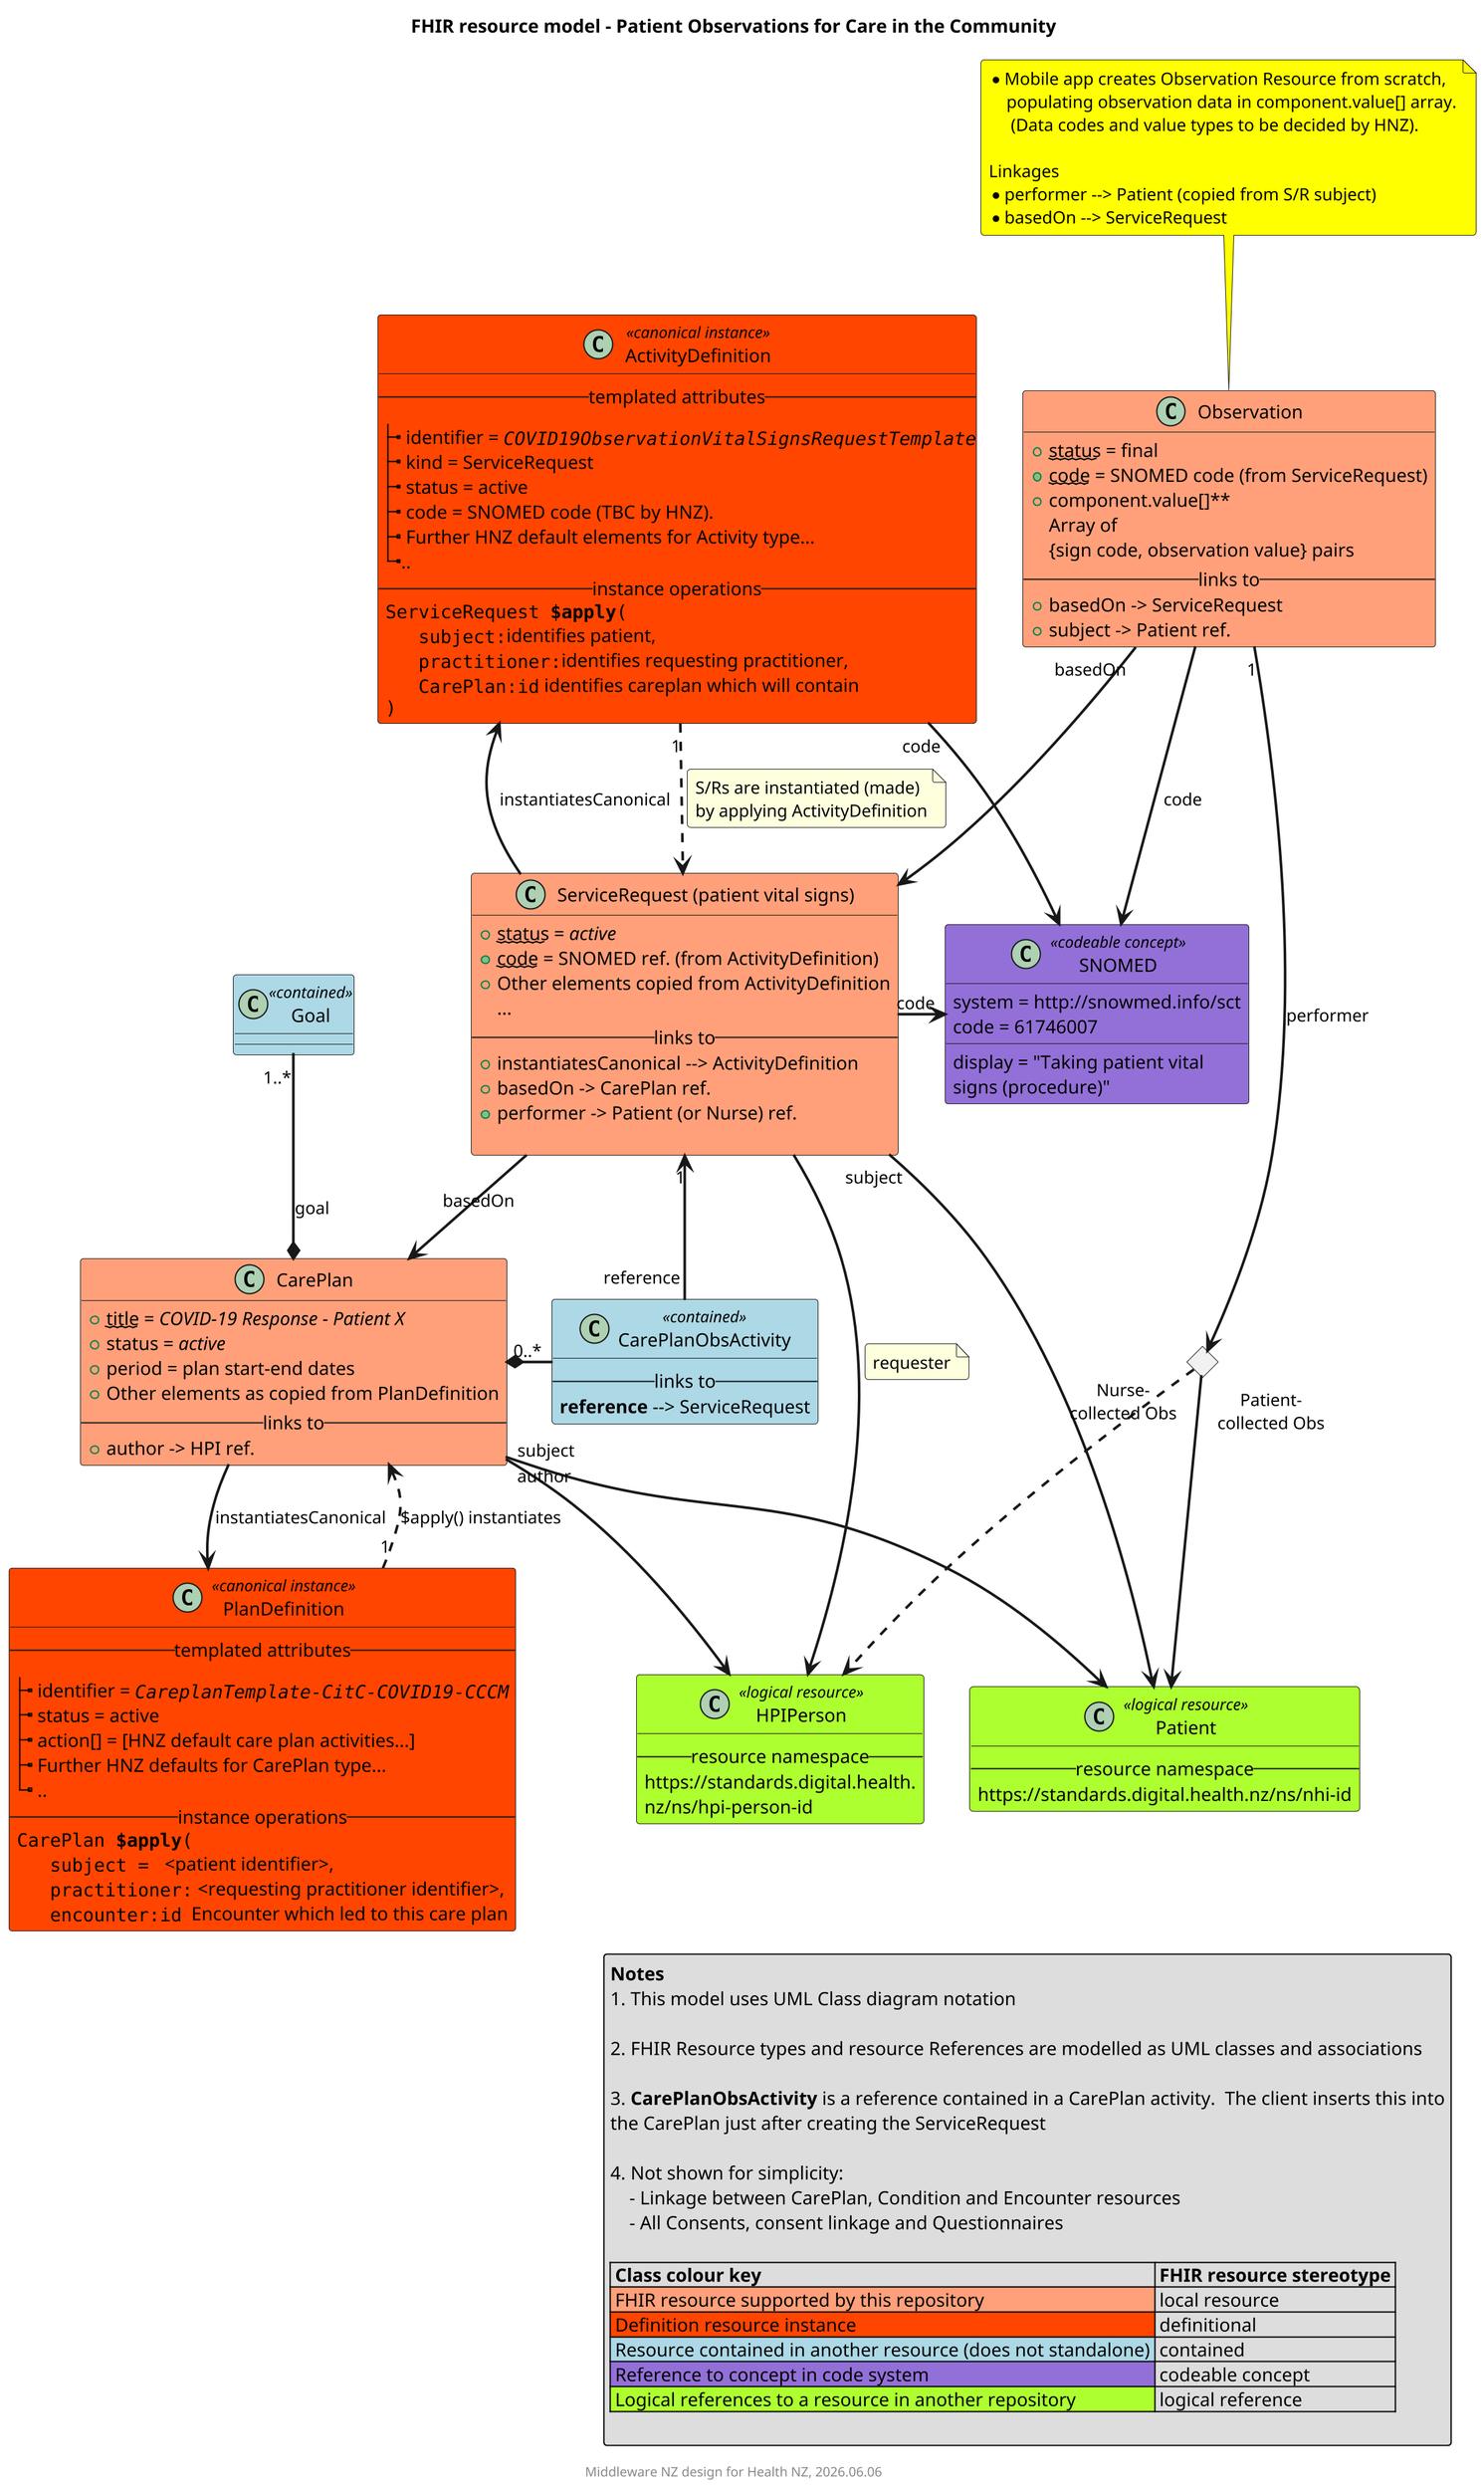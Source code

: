 @startuml observationResourceModel

title "FHIR resource model - Patient Observations for Care in the Community"
footer "Middleware NZ design for Health NZ, %date('yyyy.MM.dd')"

skinparam BoxPadding 6
skinparam ParticipantPadding 1
skinparam roundcorner 5

skinparam sequenceArrowThickness 2

skinparam dpi 200

class CarePlan #LightSalmon {
    + ~~title~~ = //COVID-19 Response - Patient X//
    + status = //active//
    + period = plan start-end dates
    + Other elements as copied from PlanDefinition
    -- links to --
    + author -> HPI ref.
}

class CarePlanObsActivity <<contained>> #LightBlue {
    -- links to --
    **reference** --> ServiceRequest
}

class "ServiceRequest (patient vital signs)" as ServiceRequest  #LightSalmon {
    + ~~status~~ = //active//
    + ~~code~~ = SNOMED ref. (from ActivityDefinition)
    + Other elements copied from ActivityDefinition
    ...
    -- links to --
    + instantiatesCanonical --> ActivityDefinition
    + basedOn -> CarePlan ref.
    + performer -> Patient (or Nurse) ref.

}

class Observation #LightSalmon {
    + ~~status~~ = final
    + ~~code~~ = SNOMED code (from ServiceRequest)
    + component.value[]**
        Array of 
        {sign code, observation value} pairs
    -- links to --
    + basedOn -> ServiceRequest
    + subject -> Patient ref.
}

class ActivityDefinition <<canonical instance>> #OrangeRed {
    -- templated attributes --
    |_ identifier = ""//COVID19ObservationVitalSignsRequestTemplate//""
    |_ kind = ServiceRequest
    |_ status = active
    |_ code = SNOMED code (TBC by HNZ).
    |_ Further HNZ default elements for Activity type...    
    |_..
    -- instance operations --
    ""ServiceRequest **$apply**("" 
        ""   subject:""identifies patient,
        ""   practitioner:""identifies requesting practitioner,
        ""   CarePlan:id"" identifies careplan which will contain
        "")""
}

class PlanDefinition <<canonical instance>> #OrangeRed {
    -- templated attributes --
    |_ identifier = ""//CareplanTemplate-CitC-COVID19-CCCM//""
    |_ status = active
    |_ action[] = [HNZ default care plan activities...]
    |_ Further HNZ defaults for CarePlan type...
    |_ ..
    -- instance operations --
    ""CarePlan **$apply**(""
        ""   subject = "" <patient identifier>,
        ""   practitioner:"" <requesting practitioner identifier>,
        ""   encounter:id""  Encounter which led to this care plan 
}

class Goal <<contained>> #LightBlue

class HPIPerson <<logical resource>> #GreenYellow {
    -- resource namespace --
    https://standards.digital.health.\nnz/ns/hpi-person-id
}

class Patient <<logical resource>> #GreenYellow {
    -- resource namespace --
    https://standards.digital.health.nz/ns/nhi-id
}

class SNOMED <<codeable concept>> #MediumPurple {
    system = http://snowmed.info/sct
    code = 61746007
    display = "Taking patient vital \nsigns (procedure)"
}

' associations

PlanDefinition "1"..> CarePlan: $apply() instantiates

CarePlan *-right- "0..*" CarePlanObsActivity
CarePlan *-up- "1..*" Goal: goal
CarePlan "subject" --> Patient

CarePlan "author" --> HPIPerson
CarePlan -down-> PlanDefinition: instantiatesCanonical

ActivityDefinition "1".down.> ServiceRequest
note on link : S/Rs are instantiated (made) \nby applying ActivityDefinition

ActivityDefinition "code" --> SNOMED

CarePlanObsActivity "reference" --> "1" ServiceRequest

ServiceRequest -up-> ActivityDefinition: instantiatesCanonical
ServiceRequest "code" -right-> SNOMED

ServiceRequest "\nbasedOn" --> CarePlan 

ServiceRequest "subject" --> Patient

ServiceRequest --> HPIPerson
note on link: requester

diamond obsdia

Observation "1" --> obsdia : "performer"

obsdia "Patient-\ncollected Obs" --> Patient
obsdia "Nurse-\ncollected Obs" ..> HPIPerson
Observation "basedOn" --> ServiceRequest
Observation --> SNOMED: code

note top of Observation #Yellow {
    * Mobile app creates Observation Resource from scratch, 
        populating observation data in component.value[] array.
         (Data codes and value types to be decided by HNZ).
    
    Linkages
    * performer --> Patient (copied from S/R subject)
    * basedOn --> ServiceRequest
}

legend right
    **Notes**
    # This model uses UML Class diagram notation
    
    # FHIR Resource types and resource References are modelled as UML classes and associations
    
    # **CarePlanObsActivity** is a reference contained in a CarePlan activity.  The client inserts this into 
    the CarePlan just after creating the ServiceRequest

    # Not shown for simplicity:
        - Linkage between CarePlan, Condition and Encounter resources
        - All Consents, consent linkage and Questionnaires

    | **Class colour key** | **FHIR resource stereotype** |
    |<#LightSalmon> FHIR resource supported by this repository | local resource |
    |<#OrangeRed> Definition resource instance | definitional |
    |<#LightBlue> Resource contained in another resource (does not standalone) | contained|
    |<#mediumPurple> Reference to concept in code system | codeable concept |
    |<#GreenYellow> Logical references to a resource in another repository | logical reference |

endlegend

@enduml